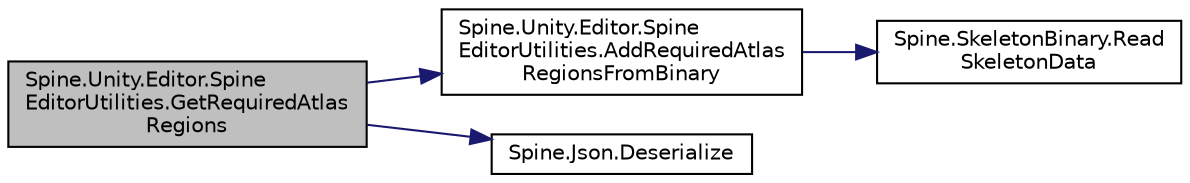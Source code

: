 digraph "Spine.Unity.Editor.SpineEditorUtilities.GetRequiredAtlasRegions"
{
 // LATEX_PDF_SIZE
  edge [fontname="Helvetica",fontsize="10",labelfontname="Helvetica",labelfontsize="10"];
  node [fontname="Helvetica",fontsize="10",shape=record];
  rankdir="LR";
  Node1 [label="Spine.Unity.Editor.Spine\lEditorUtilities.GetRequiredAtlas\lRegions",height=0.2,width=0.4,color="black", fillcolor="grey75", style="filled", fontcolor="black",tooltip=" "];
  Node1 -> Node2 [color="midnightblue",fontsize="10",style="solid"];
  Node2 [label="Spine.Unity.Editor.Spine\lEditorUtilities.AddRequiredAtlas\lRegionsFromBinary",height=0.2,width=0.4,color="black", fillcolor="white", style="filled",URL="$class_spine_1_1_unity_1_1_editor_1_1_spine_editor_utilities.html#a402facc75ebd4b49e2d6699ebfa0685f",tooltip=" "];
  Node2 -> Node3 [color="midnightblue",fontsize="10",style="solid"];
  Node3 [label="Spine.SkeletonBinary.Read\lSkeletonData",height=0.2,width=0.4,color="black", fillcolor="white", style="filled",URL="$class_spine_1_1_skeleton_binary.html#a3cfc76069391154adf58f9ee1e7b23cb",tooltip=" "];
  Node1 -> Node4 [color="midnightblue",fontsize="10",style="solid"];
  Node4 [label="Spine.Json.Deserialize",height=0.2,width=0.4,color="black", fillcolor="white", style="filled",URL="$class_spine_1_1_json.html#af98b2062414586e649da25e7db85b3b6",tooltip=" "];
}
